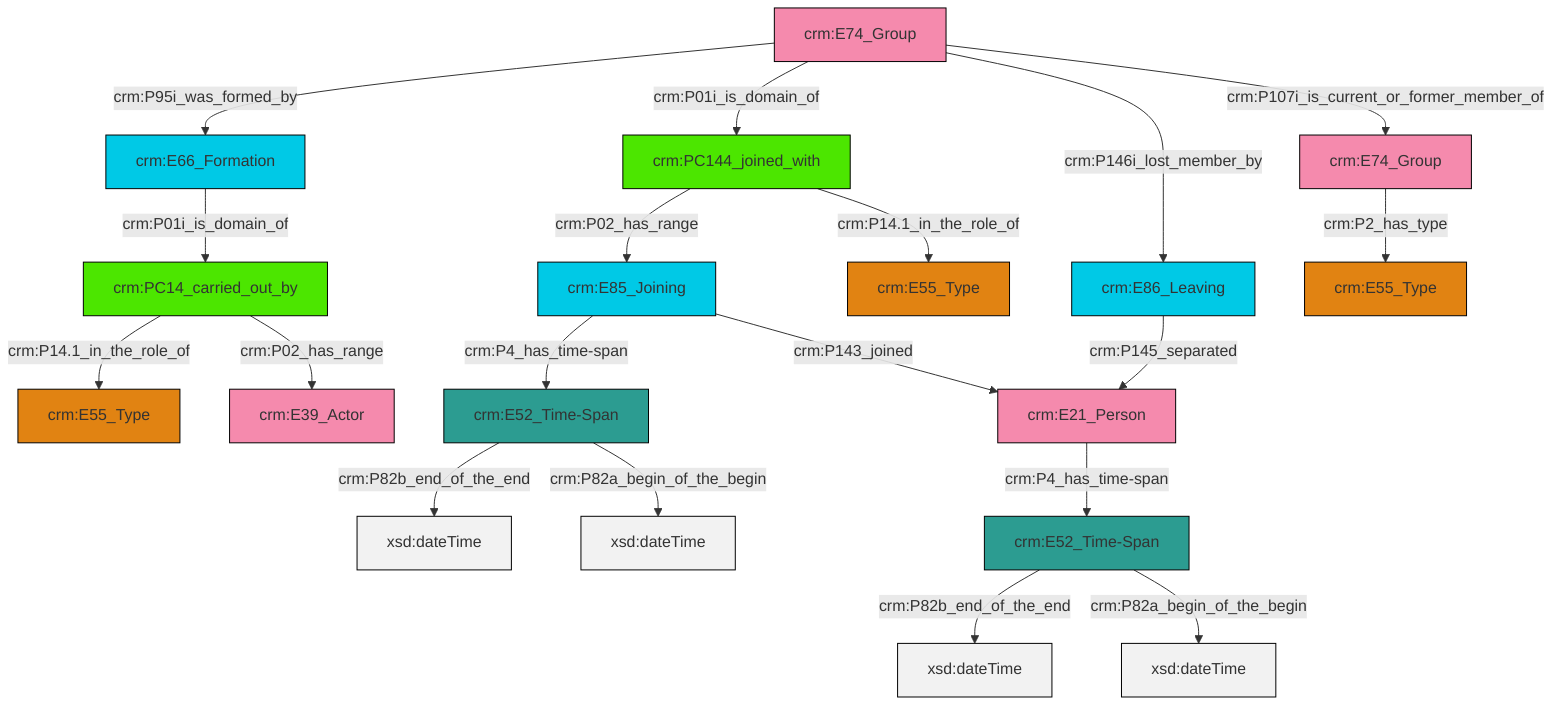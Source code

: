 graph TD
classDef Literal fill:#f2f2f2,stroke:#000000;
classDef CRM_Entity fill:#FFFFFF,stroke:#000000;
classDef Temporal_Entity fill:#00C9E6, stroke:#000000;
classDef Type fill:#E18312, stroke:#000000;
classDef Time-Span fill:#2C9C91, stroke:#000000;
classDef Appellation fill:#FFEB7F, stroke:#000000;
classDef Place fill:#008836, stroke:#000000;
classDef Persistent_Item fill:#B266B2, stroke:#000000;
classDef Conceptual_Object fill:#FFD700, stroke:#000000;
classDef Physical_Thing fill:#D2B48C, stroke:#000000;
classDef Actor fill:#f58aad, stroke:#000000;
classDef PC_Classes fill:#4ce600, stroke:#000000;
classDef Multi fill:#cccccc,stroke:#000000;

2["crm:E52_Time-Span"]:::Time-Span -->|crm:P82b_end_of_the_end| 3[xsd:dateTime]:::Literal
8["crm:E21_Person"]:::Actor -->|crm:P4_has_time-span| 2["crm:E52_Time-Span"]:::Time-Span
2["crm:E52_Time-Span"]:::Time-Span -->|crm:P82a_begin_of_the_begin| 9[xsd:dateTime]:::Literal
11["crm:E74_Group"]:::Actor -->|crm:P95i_was_formed_by| 12["crm:E66_Formation"]:::Temporal_Entity
11["crm:E74_Group"]:::Actor -->|crm:P01i_is_domain_of| 13["crm:PC144_joined_with"]:::PC_Classes
14["crm:E74_Group"]:::Actor -->|crm:P2_has_type| 15["crm:E55_Type"]:::Type
13["crm:PC144_joined_with"]:::PC_Classes -->|crm:P02_has_range| 0["crm:E85_Joining"]:::Temporal_Entity
12["crm:E66_Formation"]:::Temporal_Entity -->|crm:P01i_is_domain_of| 6["crm:PC14_carried_out_by"]:::PC_Classes
4["crm:E52_Time-Span"]:::Time-Span -->|crm:P82b_end_of_the_end| 23[xsd:dateTime]:::Literal
13["crm:PC144_joined_with"]:::PC_Classes -->|crm:P14.1_in_the_role_of| 20["crm:E55_Type"]:::Type
0["crm:E85_Joining"]:::Temporal_Entity -->|crm:P4_has_time-span| 4["crm:E52_Time-Span"]:::Time-Span
11["crm:E74_Group"]:::Actor -->|crm:P146i_lost_member_by| 24["crm:E86_Leaving"]:::Temporal_Entity
11["crm:E74_Group"]:::Actor -->|crm:P107i_is_current_or_former_member_of| 14["crm:E74_Group"]:::Actor
4["crm:E52_Time-Span"]:::Time-Span -->|crm:P82a_begin_of_the_begin| 28[xsd:dateTime]:::Literal
6["crm:PC14_carried_out_by"]:::PC_Classes -->|crm:P14.1_in_the_role_of| 18["crm:E55_Type"]:::Type
0["crm:E85_Joining"]:::Temporal_Entity -->|crm:P143_joined| 8["crm:E21_Person"]:::Actor
6["crm:PC14_carried_out_by"]:::PC_Classes -->|crm:P02_has_range| 25["crm:E39_Actor"]:::Actor
24["crm:E86_Leaving"]:::Temporal_Entity -->|crm:P145_separated| 8["crm:E21_Person"]:::Actor